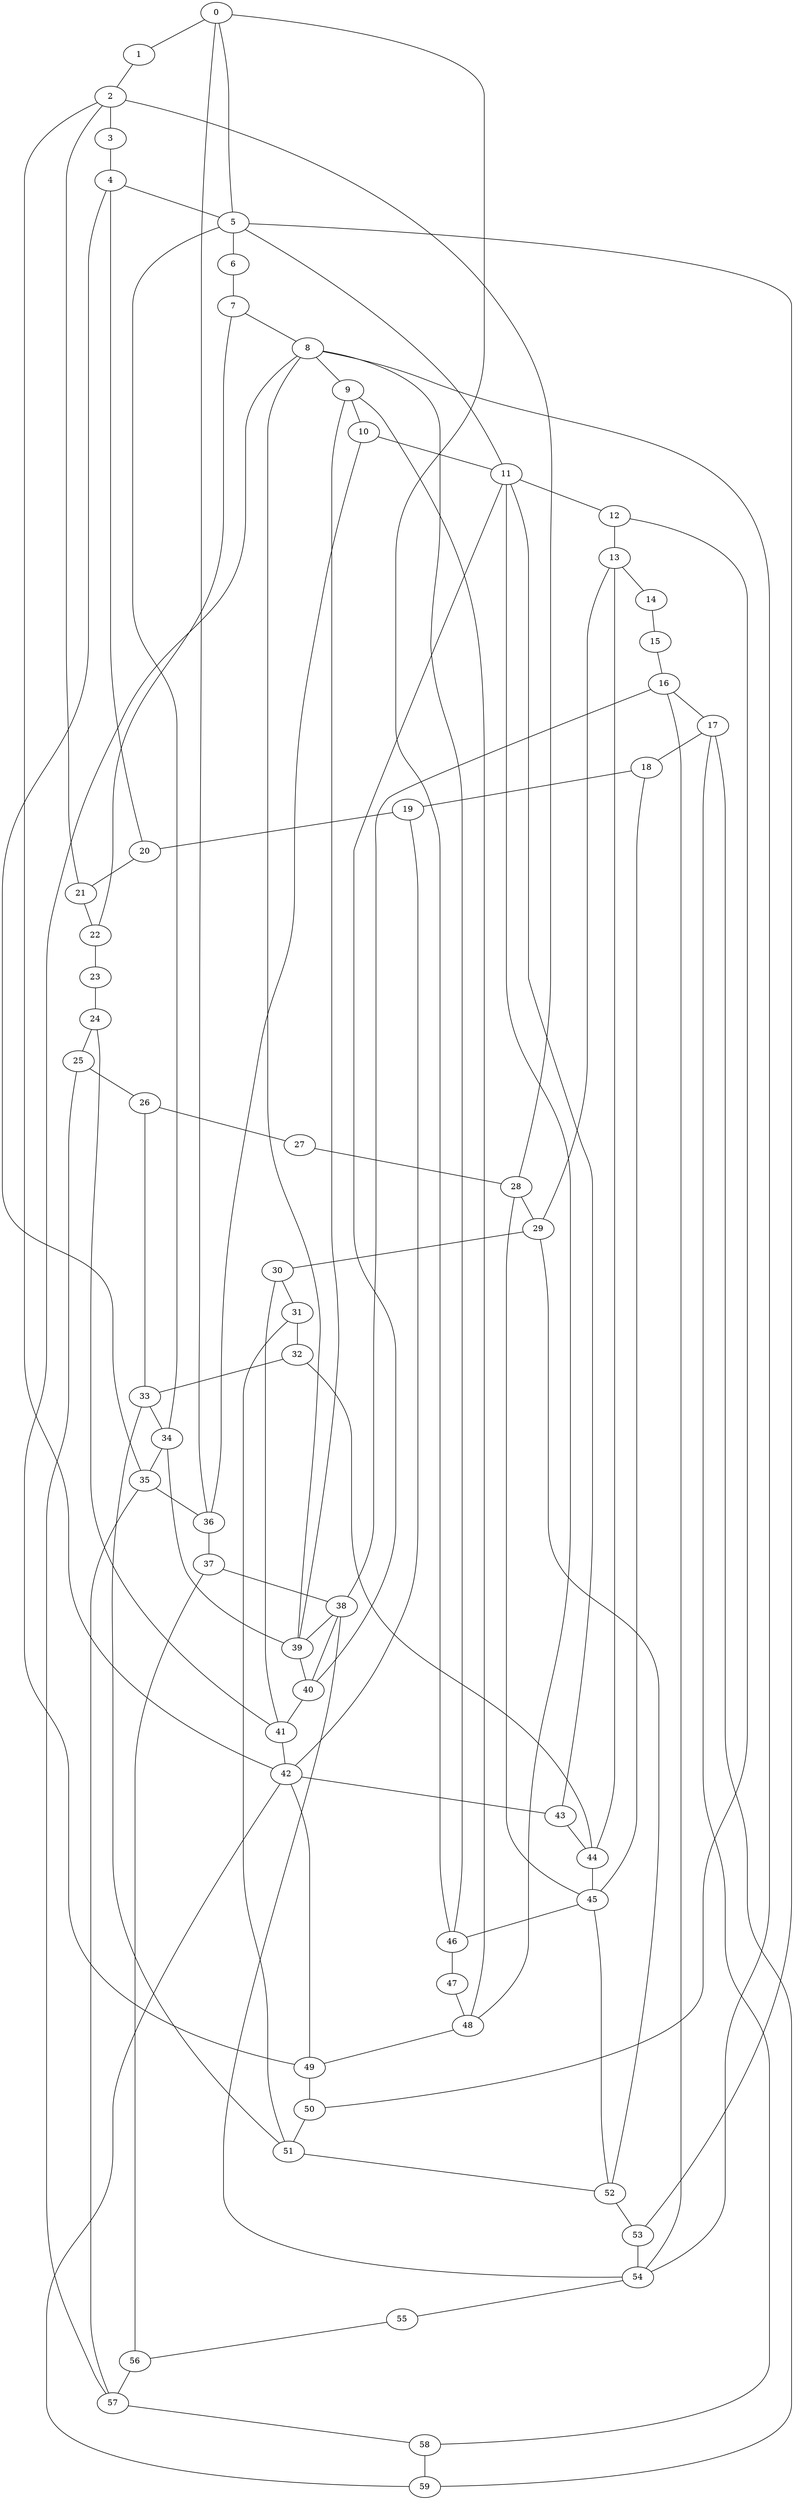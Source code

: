 
graph graphname {
    0 -- 1
0 -- 36
0 -- 5
0 -- 46
1 -- 2
2 -- 3
2 -- 42
2 -- 28
2 -- 21
3 -- 4
4 -- 5
4 -- 35
4 -- 20
5 -- 6
5 -- 53
5 -- 11
5 -- 34
6 -- 7
7 -- 8
7 -- 22
8 -- 9
8 -- 54
8 -- 46
8 -- 39
8 -- 49
9 -- 10
9 -- 39
9 -- 48
10 -- 11
10 -- 36
11 -- 12
11 -- 40
11 -- 48
11 -- 43
12 -- 13
12 -- 50
13 -- 14
13 -- 29
13 -- 44
14 -- 15
15 -- 16
16 -- 17
16 -- 54
16 -- 38
17 -- 18
17 -- 59
17 -- 58
18 -- 19
18 -- 45
19 -- 20
19 -- 42
20 -- 21
21 -- 22
22 -- 23
23 -- 24
24 -- 25
24 -- 41
25 -- 26
25 -- 57
26 -- 27
26 -- 33
27 -- 28
28 -- 29
28 -- 45
29 -- 30
29 -- 52
30 -- 31
30 -- 41
31 -- 32
31 -- 51
32 -- 33
32 -- 44
33 -- 34
33 -- 51
34 -- 35
34 -- 39
35 -- 36
35 -- 57
36 -- 37
37 -- 38
37 -- 56
38 -- 39
38 -- 40
38 -- 54
39 -- 40
40 -- 41
41 -- 42
42 -- 43
42 -- 49
42 -- 59
43 -- 44
44 -- 45
45 -- 46
45 -- 52
46 -- 47
47 -- 48
48 -- 49
49 -- 50
50 -- 51
51 -- 52
52 -- 53
53 -- 54
54 -- 55
55 -- 56
56 -- 57
57 -- 58
58 -- 59

}
